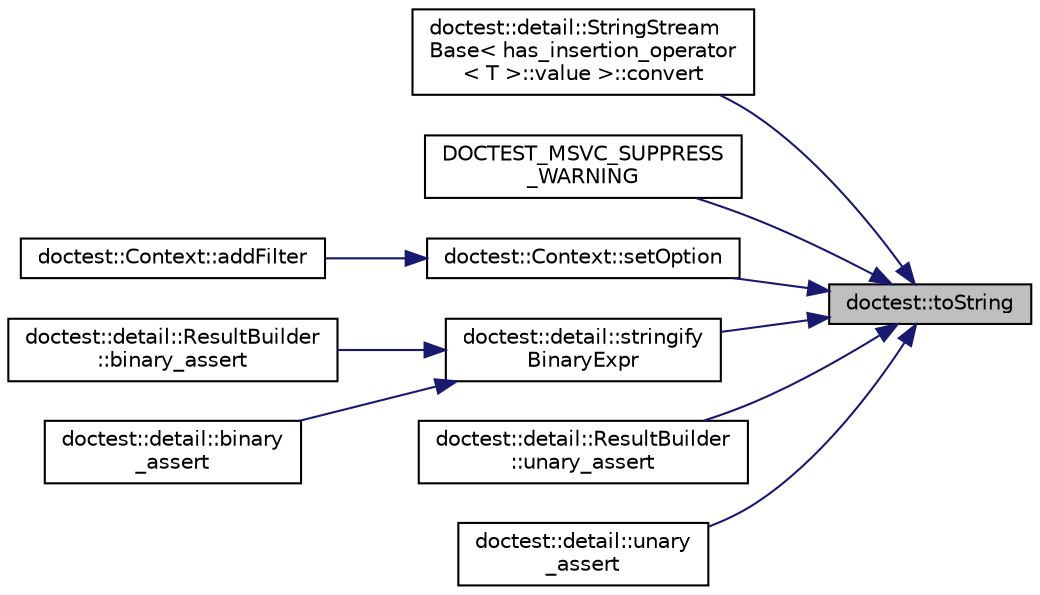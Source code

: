 digraph "doctest::toString"
{
 // LATEX_PDF_SIZE
  edge [fontname="Helvetica",fontsize="10",labelfontname="Helvetica",labelfontsize="10"];
  node [fontname="Helvetica",fontsize="10",shape=record];
  rankdir="RL";
  Node1 [label="doctest::toString",height=0.2,width=0.4,color="black", fillcolor="grey75", style="filled", fontcolor="black",tooltip=" "];
  Node1 -> Node2 [dir="back",color="midnightblue",fontsize="10",style="solid"];
  Node2 [label="doctest::detail::StringStream\lBase\< has_insertion_operator\l\< T \>::value \>::convert",height=0.2,width=0.4,color="black", fillcolor="white", style="filled",URL="$structdoctest_1_1detail_1_1_string_stream_base.html#a0eca8e2711f17a565fea3696635a3833",tooltip=" "];
  Node1 -> Node3 [dir="back",color="midnightblue",fontsize="10",style="solid"];
  Node3 [label="DOCTEST_MSVC_SUPPRESS\l_WARNING",height=0.2,width=0.4,color="black", fillcolor="white", style="filled",URL="$doctest__fwd_8h.html#a03d36bae0d7ed8dcce87834d61051290",tooltip=" "];
  Node1 -> Node4 [dir="back",color="midnightblue",fontsize="10",style="solid"];
  Node4 [label="doctest::Context::setOption",height=0.2,width=0.4,color="black", fillcolor="white", style="filled",URL="$classdoctest_1_1_context.html#a95e7a0230c5897f0eae36718f51d2f05",tooltip=" "];
  Node4 -> Node5 [dir="back",color="midnightblue",fontsize="10",style="solid"];
  Node5 [label="doctest::Context::addFilter",height=0.2,width=0.4,color="black", fillcolor="white", style="filled",URL="$classdoctest_1_1_context.html#a60ad57a46c19db2b142468c3acac448a",tooltip=" "];
  Node1 -> Node6 [dir="back",color="midnightblue",fontsize="10",style="solid"];
  Node6 [label="doctest::detail::stringify\lBinaryExpr",height=0.2,width=0.4,color="black", fillcolor="white", style="filled",URL="$namespacedoctest_1_1detail.html#a6879a79aea397a22e296e4afd0a90e3b",tooltip=" "];
  Node6 -> Node7 [dir="back",color="midnightblue",fontsize="10",style="solid"];
  Node7 [label="doctest::detail::ResultBuilder\l::binary_assert",height=0.2,width=0.4,color="black", fillcolor="white", style="filled",URL="$structdoctest_1_1detail_1_1_result_builder.html#ab3d55b158b3ae687f80bca94db6bb701",tooltip=" "];
  Node6 -> Node8 [dir="back",color="midnightblue",fontsize="10",style="solid"];
  Node8 [label="doctest::detail::binary\l_assert",height=0.2,width=0.4,color="black", fillcolor="white", style="filled",URL="$namespacedoctest_1_1detail.html#a570279a22ca888528e87a426853a0288",tooltip=" "];
  Node1 -> Node9 [dir="back",color="midnightblue",fontsize="10",style="solid"];
  Node9 [label="doctest::detail::ResultBuilder\l::unary_assert",height=0.2,width=0.4,color="black", fillcolor="white", style="filled",URL="$structdoctest_1_1detail_1_1_result_builder.html#a98c33e90242e2859255a79cb38489f3b",tooltip=" "];
  Node1 -> Node10 [dir="back",color="midnightblue",fontsize="10",style="solid"];
  Node10 [label="doctest::detail::unary\l_assert",height=0.2,width=0.4,color="black", fillcolor="white", style="filled",URL="$namespacedoctest_1_1detail.html#a5343d1b26df7f86767d5e7026c03bf0f",tooltip=" "];
}
